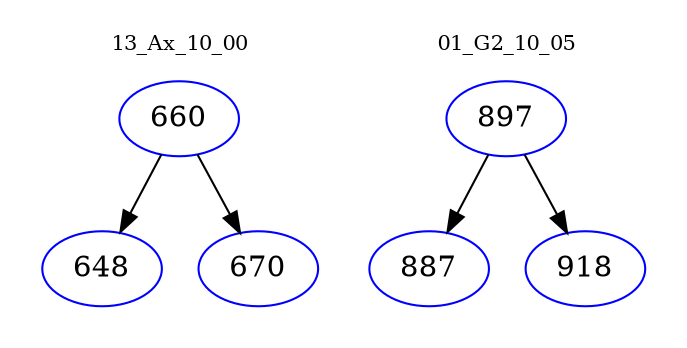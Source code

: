 digraph{
subgraph cluster_0 {
color = white
label = "13_Ax_10_00";
fontsize=10;
T0_660 [label="660", color="blue"]
T0_660 -> T0_648 [color="black"]
T0_648 [label="648", color="blue"]
T0_660 -> T0_670 [color="black"]
T0_670 [label="670", color="blue"]
}
subgraph cluster_1 {
color = white
label = "01_G2_10_05";
fontsize=10;
T1_897 [label="897", color="blue"]
T1_897 -> T1_887 [color="black"]
T1_887 [label="887", color="blue"]
T1_897 -> T1_918 [color="black"]
T1_918 [label="918", color="blue"]
}
}
